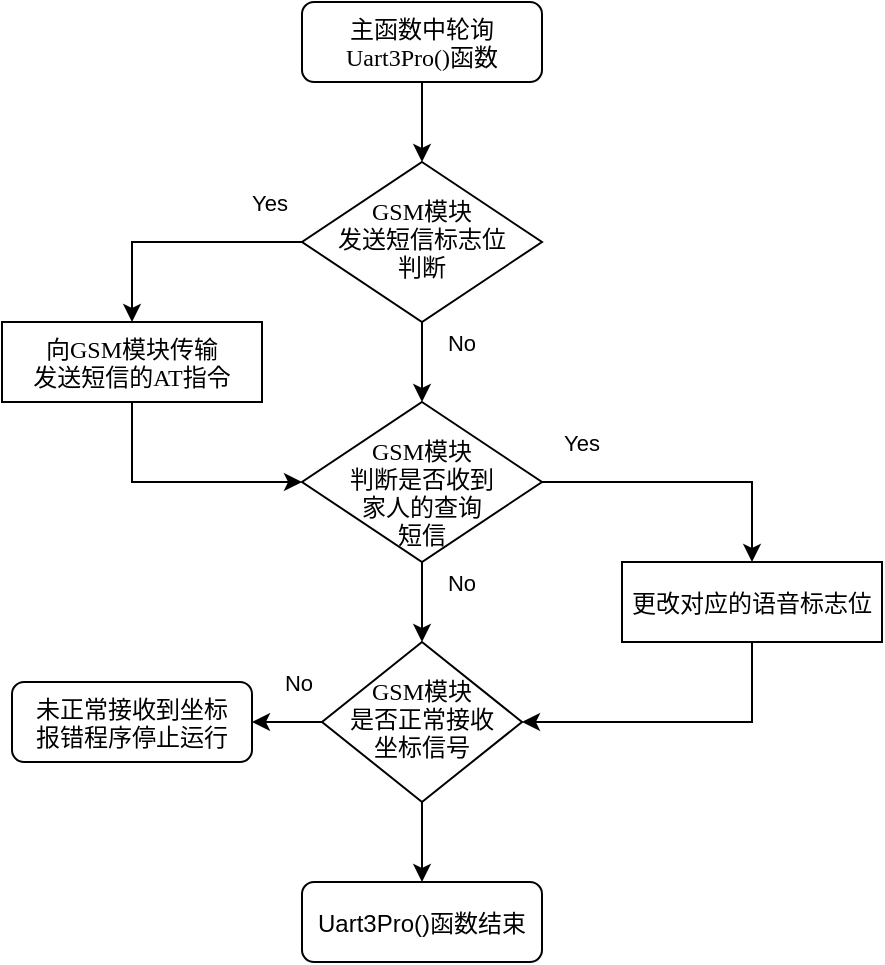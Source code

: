 <mxfile version="18.1.1" type="github">
  <diagram id="C5RBs43oDa-KdzZeNtuy" name="Page-1">
    <mxGraphModel dx="996" dy="616" grid="1" gridSize="10" guides="1" tooltips="1" connect="1" arrows="1" fold="1" page="1" pageScale="1" pageWidth="827" pageHeight="1169" math="0" shadow="0">
      <root>
        <mxCell id="WIyWlLk6GJQsqaUBKTNV-0" />
        <mxCell id="WIyWlLk6GJQsqaUBKTNV-1" parent="WIyWlLk6GJQsqaUBKTNV-0" />
        <mxCell id="WIyWlLk6GJQsqaUBKTNV-2" value="" style="rounded=0;jettySize=auto;orthogonalLoop=1;fontSize=11;endArrow=classic;endFill=1;endSize=6;strokeWidth=1;shadow=0;labelBackgroundColor=none;edgeStyle=orthogonalEdgeStyle;" parent="WIyWlLk6GJQsqaUBKTNV-1" source="WIyWlLk6GJQsqaUBKTNV-3" edge="1">
          <mxGeometry relative="1" as="geometry">
            <mxPoint x="360" y="160" as="targetPoint" />
          </mxGeometry>
        </mxCell>
        <mxCell id="WIyWlLk6GJQsqaUBKTNV-3" value="主函数中轮询&#xa;Uart3Pro()函数" style="rounded=1;fontSize=12;glass=0;strokeWidth=1;shadow=0;fontFamily=宋体;fontSource=https%3A%2F%2Ffonts.googleapis.com%2Fcss%3Ffamily%3D%25E5%25AE%258B%25E4%25BD%2593;" parent="WIyWlLk6GJQsqaUBKTNV-1" vertex="1">
          <mxGeometry x="300" y="80" width="120" height="40" as="geometry" />
        </mxCell>
        <mxCell id="WIyWlLk6GJQsqaUBKTNV-11" value="未正常接收到坐标&#xa;报错程序停止运行" style="rounded=1;fontSize=12;glass=0;strokeWidth=1;shadow=0;fontFamily=宋体;fontSource=https%3A%2F%2Ffonts.googleapis.com%2Fcss%3Ffamily%3D%25E5%25AE%258B%25E4%25BD%2593;" parent="WIyWlLk6GJQsqaUBKTNV-1" vertex="1">
          <mxGeometry x="155" y="420" width="120" height="40" as="geometry" />
        </mxCell>
        <mxCell id="WIyWlLk6GJQsqaUBKTNV-12" value="Uart3Pro()函数结束" style="rounded=1;fontSize=12;glass=0;strokeWidth=1;shadow=0;" parent="WIyWlLk6GJQsqaUBKTNV-1" vertex="1">
          <mxGeometry x="300" y="520" width="120" height="40" as="geometry" />
        </mxCell>
        <mxCell id="E5C8TgsnS_CY8Ukman0U-0" value="No" style="edgeStyle=orthogonalEdgeStyle;rounded=0;jettySize=auto;orthogonalLoop=1;fontSize=11;endArrow=classic;endFill=1;endSize=6;strokeWidth=1;shadow=0;labelBackgroundColor=none;entryX=1;entryY=0.5;entryDx=0;entryDy=0;" edge="1" parent="WIyWlLk6GJQsqaUBKTNV-1" source="E5C8TgsnS_CY8Ukman0U-1" target="WIyWlLk6GJQsqaUBKTNV-11">
          <mxGeometry x="-0.5" y="-20" relative="1" as="geometry">
            <mxPoint as="offset" />
            <mxPoint x="280" y="601.3" as="targetPoint" />
          </mxGeometry>
        </mxCell>
        <mxCell id="E5C8TgsnS_CY8Ukman0U-15" value="" style="edgeStyle=orthogonalEdgeStyle;rounded=0;orthogonalLoop=1;jettySize=auto;html=0;fontFamily=宋体;fontSource=https%3A%2F%2Ffonts.googleapis.com%2Fcss%3Ffamily%3D%25E5%25AE%258B%25E4%25BD%2593;endArrow=classic;endFill=1;endSize=6;" edge="1" parent="WIyWlLk6GJQsqaUBKTNV-1" source="E5C8TgsnS_CY8Ukman0U-1" target="WIyWlLk6GJQsqaUBKTNV-12">
          <mxGeometry relative="1" as="geometry" />
        </mxCell>
        <mxCell id="E5C8TgsnS_CY8Ukman0U-1" value="GSM模块&#xa;是否正常接收&#xa;坐标信号" style="rhombus;shadow=0;fontFamily=宋体;fontSize=12;align=center;strokeWidth=1;spacing=6;spacingTop=-4;fontSource=https%3A%2F%2Ffonts.googleapis.com%2Fcss%3Ffamily%3D%25E5%25AE%258B%25E4%25BD%2593;" vertex="1" parent="WIyWlLk6GJQsqaUBKTNV-1">
          <mxGeometry x="310" y="400" width="100" height="80" as="geometry" />
        </mxCell>
        <mxCell id="E5C8TgsnS_CY8Ukman0U-2" value="Yes" style="rounded=0;jettySize=auto;orthogonalLoop=1;fontSize=11;endArrow=classic;endFill=1;endSize=6;strokeWidth=1;shadow=0;labelBackgroundColor=none;edgeStyle=orthogonalEdgeStyle;entryX=0.5;entryY=0;entryDx=0;entryDy=0;" edge="1" parent="WIyWlLk6GJQsqaUBKTNV-1" source="E5C8TgsnS_CY8Ukman0U-4" target="E5C8TgsnS_CY8Ukman0U-6">
          <mxGeometry x="-0.724" y="20" relative="1" as="geometry">
            <mxPoint as="offset" />
            <mxPoint x="360.0" y="450" as="targetPoint" />
          </mxGeometry>
        </mxCell>
        <mxCell id="E5C8TgsnS_CY8Ukman0U-3" value="No" style="edgeStyle=orthogonalEdgeStyle;rounded=0;jettySize=auto;orthogonalLoop=1;fontSize=11;endArrow=classic;endFill=1;endSize=6;strokeWidth=1;shadow=0;labelBackgroundColor=none;exitX=0.5;exitY=1;exitDx=0;exitDy=0;entryX=0.5;entryY=0;entryDx=0;entryDy=0;" edge="1" parent="WIyWlLk6GJQsqaUBKTNV-1" source="E5C8TgsnS_CY8Ukman0U-4" target="E5C8TgsnS_CY8Ukman0U-1">
          <mxGeometry x="-0.5" y="20" relative="1" as="geometry">
            <mxPoint as="offset" />
            <mxPoint x="380" y="520" as="targetPoint" />
            <Array as="points">
              <mxPoint x="360" y="380" />
              <mxPoint x="360" y="380" />
            </Array>
          </mxGeometry>
        </mxCell>
        <mxCell id="E5C8TgsnS_CY8Ukman0U-4" value="&#xa;&#xa;GSM模块&#xa;判断是否收到&#xa;家人的查询&#xa;短信&#xa;" style="rhombus;shadow=0;fontFamily=宋体;fontSize=12;align=center;strokeWidth=1;spacing=6;spacingTop=-4;fontSource=https%3A%2F%2Ffonts.googleapis.com%2Fcss%3Ffamily%3D%25E5%25AE%258B%25E4%25BD%2593;" vertex="1" parent="WIyWlLk6GJQsqaUBKTNV-1">
          <mxGeometry x="300" y="280" width="120" height="80" as="geometry" />
        </mxCell>
        <mxCell id="E5C8TgsnS_CY8Ukman0U-5" value="" style="edgeStyle=orthogonalEdgeStyle;rounded=0;orthogonalLoop=1;jettySize=auto;endArrow=classic;endFill=1;endSize=6;entryX=1;entryY=0.5;entryDx=0;entryDy=0;exitX=0.5;exitY=1;exitDx=0;exitDy=0;" edge="1" parent="WIyWlLk6GJQsqaUBKTNV-1" source="E5C8TgsnS_CY8Ukman0U-6" target="E5C8TgsnS_CY8Ukman0U-1">
          <mxGeometry relative="1" as="geometry">
            <mxPoint x="360" y="550" as="targetPoint" />
            <Array as="points">
              <mxPoint x="525" y="440" />
            </Array>
          </mxGeometry>
        </mxCell>
        <mxCell id="E5C8TgsnS_CY8Ukman0U-6" value="更改对应的语音标志位" style="rounded=0;fontSize=12;glass=0;strokeWidth=1;shadow=0;fontFamily=宋体;fontSource=https%3A%2F%2Ffonts.googleapis.com%2Fcss%3Ffamily%3D%25E5%25AE%258B%25E4%25BD%2593;" vertex="1" parent="WIyWlLk6GJQsqaUBKTNV-1">
          <mxGeometry x="460" y="360" width="130" height="40" as="geometry" />
        </mxCell>
        <mxCell id="E5C8TgsnS_CY8Ukman0U-7" value="No" style="edgeStyle=orthogonalEdgeStyle;rounded=0;jettySize=auto;orthogonalLoop=1;fontSize=11;endArrow=classic;endFill=1;endSize=6;strokeWidth=1;shadow=0;labelBackgroundColor=none;exitX=0.5;exitY=1;exitDx=0;exitDy=0;entryX=0.5;entryY=0;entryDx=0;entryDy=0;" edge="1" parent="WIyWlLk6GJQsqaUBKTNV-1" source="E5C8TgsnS_CY8Ukman0U-9" target="E5C8TgsnS_CY8Ukman0U-4">
          <mxGeometry x="-0.5" y="20" relative="1" as="geometry">
            <mxPoint as="offset" />
            <mxPoint x="415" y="100" as="sourcePoint" />
            <mxPoint x="300" y="380" as="targetPoint" />
            <Array as="points">
              <mxPoint x="360" y="270" />
              <mxPoint x="360" y="270" />
            </Array>
          </mxGeometry>
        </mxCell>
        <mxCell id="E5C8TgsnS_CY8Ukman0U-8" value="Yes" style="rounded=0;jettySize=auto;orthogonalLoop=1;fontSize=11;endArrow=classic;endFill=1;endSize=6;strokeWidth=1;shadow=0;labelBackgroundColor=none;edgeStyle=orthogonalEdgeStyle;entryX=0.5;entryY=0;entryDx=0;entryDy=0;" edge="1" parent="WIyWlLk6GJQsqaUBKTNV-1" source="E5C8TgsnS_CY8Ukman0U-9" target="E5C8TgsnS_CY8Ukman0U-11">
          <mxGeometry x="-0.742" y="-20" relative="1" as="geometry">
            <mxPoint as="offset" />
            <mxPoint x="360.0" y="270" as="targetPoint" />
          </mxGeometry>
        </mxCell>
        <mxCell id="E5C8TgsnS_CY8Ukman0U-9" value="GSM模块&#xa;发送短信标志位&#xa;判断" style="rhombus;shadow=0;fontFamily=宋体;fontSize=12;align=center;strokeWidth=1;spacing=6;spacingTop=-4;fontSource=https%3A%2F%2Ffonts.googleapis.com%2Fcss%3Ffamily%3D%25E5%25AE%258B%25E4%25BD%2593;" vertex="1" parent="WIyWlLk6GJQsqaUBKTNV-1">
          <mxGeometry x="300" y="160" width="120" height="80" as="geometry" />
        </mxCell>
        <mxCell id="E5C8TgsnS_CY8Ukman0U-14" value="" style="edgeStyle=orthogonalEdgeStyle;rounded=0;orthogonalLoop=1;jettySize=auto;html=0;fontFamily=宋体;fontSource=https%3A%2F%2Ffonts.googleapis.com%2Fcss%3Ffamily%3D%25E5%25AE%258B%25E4%25BD%2593;endArrow=classic;endFill=1;endSize=6;entryX=0;entryY=0.5;entryDx=0;entryDy=0;exitX=0.5;exitY=1;exitDx=0;exitDy=0;" edge="1" parent="WIyWlLk6GJQsqaUBKTNV-1" source="E5C8TgsnS_CY8Ukman0U-11" target="E5C8TgsnS_CY8Ukman0U-4">
          <mxGeometry relative="1" as="geometry">
            <mxPoint x="215" y="380" as="targetPoint" />
          </mxGeometry>
        </mxCell>
        <mxCell id="E5C8TgsnS_CY8Ukman0U-11" value="向GSM模块传输&#xa;发送短信的AT指令" style="rounded=0;fontSize=12;glass=0;strokeWidth=1;shadow=0;fontFamily=宋体;fontSource=https%3A%2F%2Ffonts.googleapis.com%2Fcss%3Ffamily%3D%25E5%25AE%258B%25E4%25BD%2593;" vertex="1" parent="WIyWlLk6GJQsqaUBKTNV-1">
          <mxGeometry x="150" y="240" width="130" height="40" as="geometry" />
        </mxCell>
      </root>
    </mxGraphModel>
  </diagram>
</mxfile>
